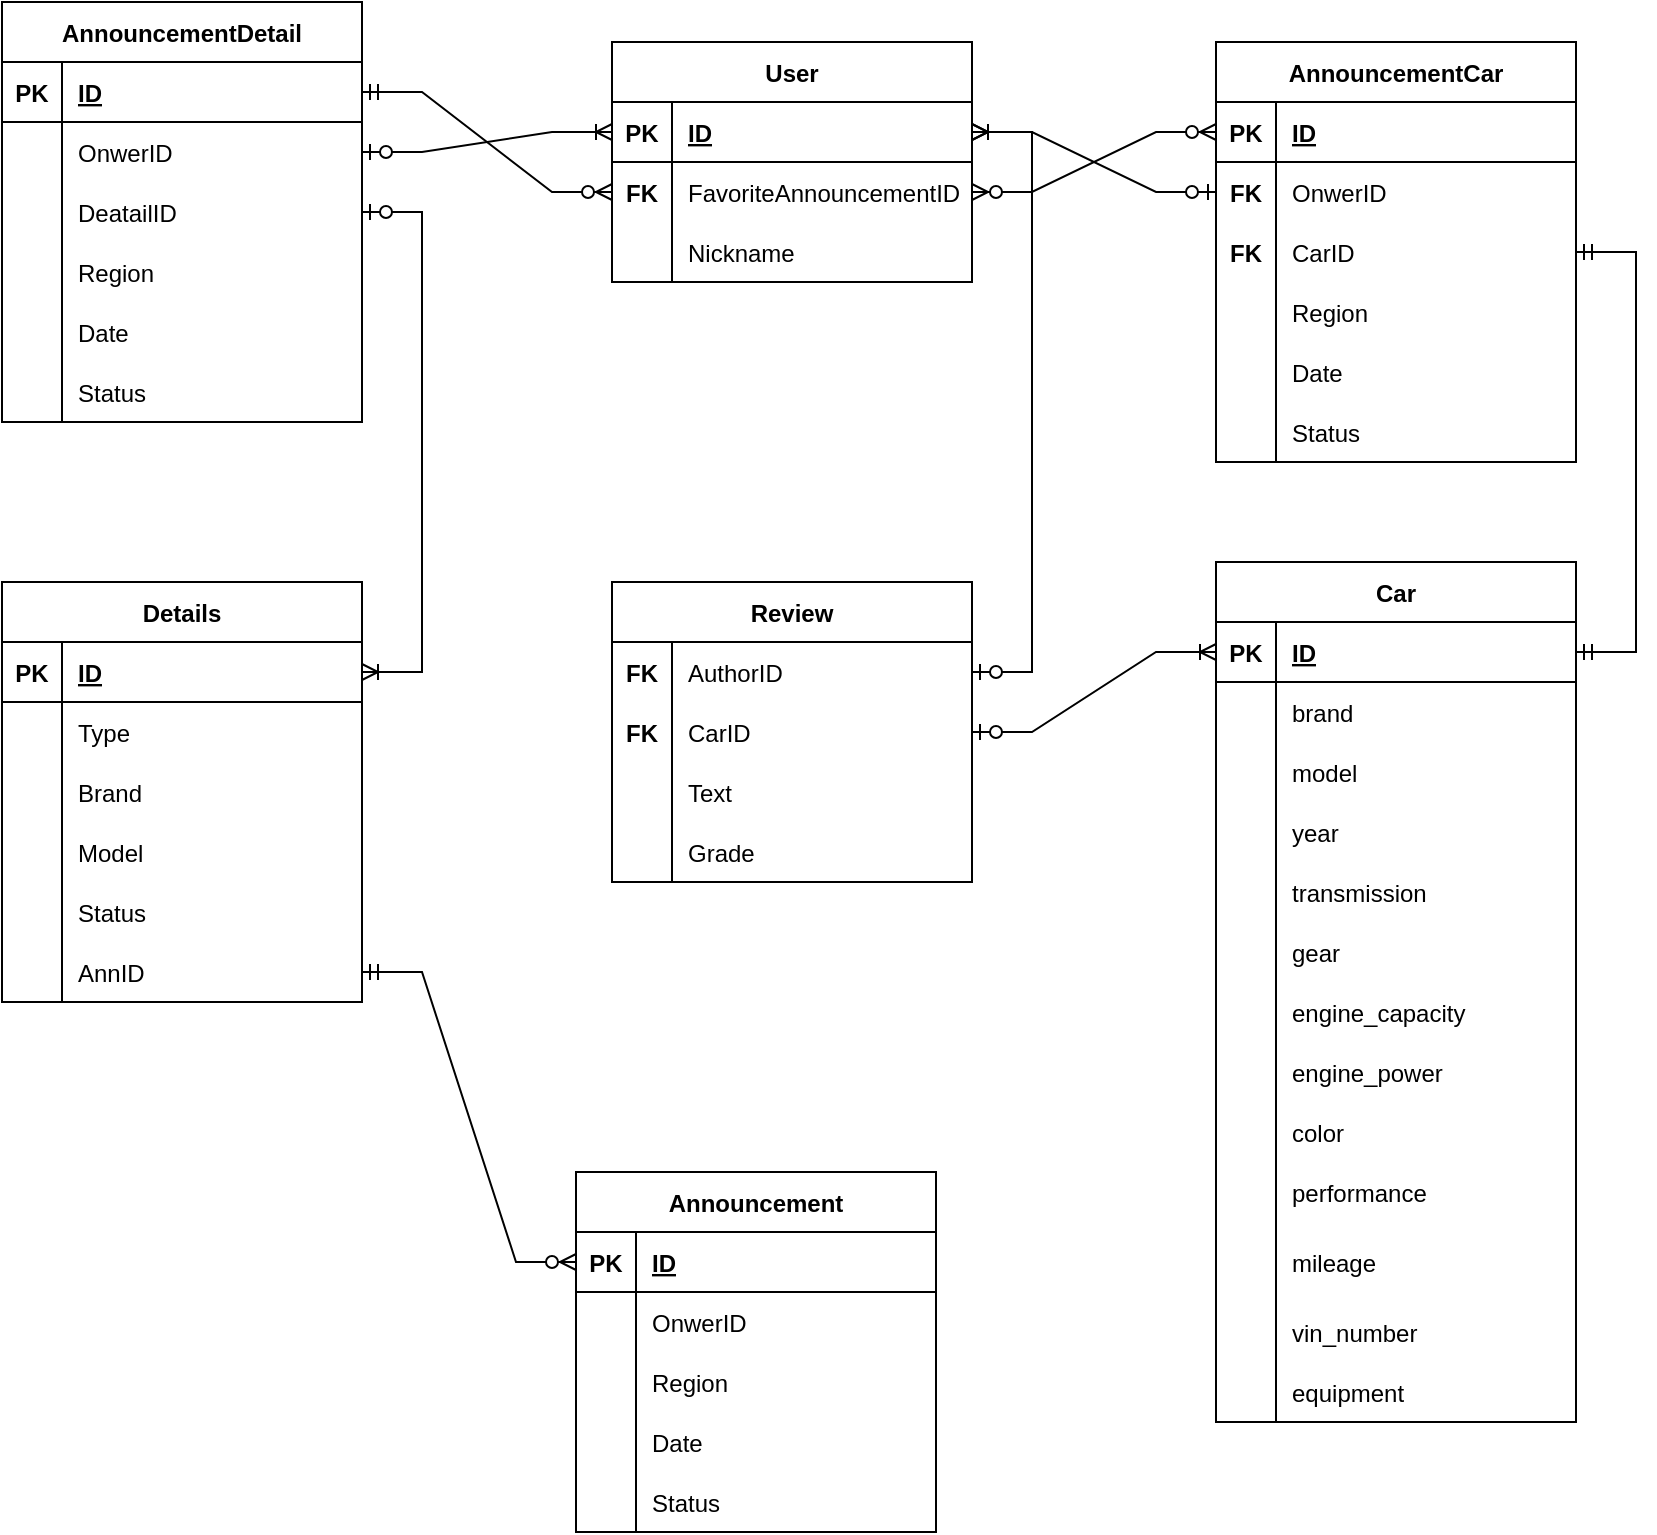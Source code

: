 <mxfile version="16.5.6" type="google"><diagram id="rW8OtsRRnIkYGr0_6KCj" name="Page-1"><mxGraphModel dx="2489" dy="802" grid="1" gridSize="10" guides="1" tooltips="1" connect="1" arrows="1" fold="1" page="1" pageScale="1" pageWidth="827" pageHeight="1169" math="0" shadow="0"><root><mxCell id="0"/><mxCell id="1" parent="0"/><mxCell id="2dMQiAIDQR5k8tGuNrAE-1" value="User" style="shape=table;startSize=30;container=1;collapsible=1;childLayout=tableLayout;fixedRows=1;rowLines=0;fontStyle=1;align=center;resizeLast=1;" parent="1" vertex="1"><mxGeometry x="-522" y="20" width="180" height="120" as="geometry"/></mxCell><mxCell id="2dMQiAIDQR5k8tGuNrAE-2" value="" style="shape=partialRectangle;collapsible=0;dropTarget=0;pointerEvents=0;fillColor=none;top=0;left=0;bottom=1;right=0;points=[[0,0.5],[1,0.5]];portConstraint=eastwest;" parent="2dMQiAIDQR5k8tGuNrAE-1" vertex="1"><mxGeometry y="30" width="180" height="30" as="geometry"/></mxCell><mxCell id="2dMQiAIDQR5k8tGuNrAE-3" value="PK" style="shape=partialRectangle;connectable=0;fillColor=none;top=0;left=0;bottom=0;right=0;fontStyle=1;overflow=hidden;" parent="2dMQiAIDQR5k8tGuNrAE-2" vertex="1"><mxGeometry width="30" height="30" as="geometry"><mxRectangle width="30" height="30" as="alternateBounds"/></mxGeometry></mxCell><mxCell id="2dMQiAIDQR5k8tGuNrAE-4" value="ID" style="shape=partialRectangle;connectable=0;fillColor=none;top=0;left=0;bottom=0;right=0;align=left;spacingLeft=6;fontStyle=5;overflow=hidden;" parent="2dMQiAIDQR5k8tGuNrAE-2" vertex="1"><mxGeometry x="30" width="150" height="30" as="geometry"><mxRectangle width="150" height="30" as="alternateBounds"/></mxGeometry></mxCell><mxCell id="2dMQiAIDQR5k8tGuNrAE-5" value="" style="shape=partialRectangle;collapsible=0;dropTarget=0;pointerEvents=0;fillColor=none;top=0;left=0;bottom=0;right=0;points=[[0,0.5],[1,0.5]];portConstraint=eastwest;" parent="2dMQiAIDQR5k8tGuNrAE-1" vertex="1"><mxGeometry y="60" width="180" height="30" as="geometry"/></mxCell><mxCell id="2dMQiAIDQR5k8tGuNrAE-6" value="" style="shape=partialRectangle;connectable=0;fillColor=none;top=0;left=0;bottom=0;right=0;editable=1;overflow=hidden;" parent="2dMQiAIDQR5k8tGuNrAE-5" vertex="1"><mxGeometry width="30" height="30" as="geometry"><mxRectangle width="30" height="30" as="alternateBounds"/></mxGeometry></mxCell><mxCell id="2dMQiAIDQR5k8tGuNrAE-7" value="FavoriteAnnouncementID" style="shape=partialRectangle;connectable=0;fillColor=none;top=0;left=0;bottom=0;right=0;align=left;spacingLeft=6;overflow=hidden;" parent="2dMQiAIDQR5k8tGuNrAE-5" vertex="1"><mxGeometry x="30" width="150" height="30" as="geometry"><mxRectangle width="150" height="30" as="alternateBounds"/></mxGeometry></mxCell><mxCell id="2dMQiAIDQR5k8tGuNrAE-8" value="" style="shape=partialRectangle;collapsible=0;dropTarget=0;pointerEvents=0;fillColor=none;top=0;left=0;bottom=0;right=0;points=[[0,0.5],[1,0.5]];portConstraint=eastwest;" parent="2dMQiAIDQR5k8tGuNrAE-1" vertex="1"><mxGeometry y="90" width="180" height="30" as="geometry"/></mxCell><mxCell id="2dMQiAIDQR5k8tGuNrAE-9" value="" style="shape=partialRectangle;connectable=0;fillColor=none;top=0;left=0;bottom=0;right=0;editable=1;overflow=hidden;" parent="2dMQiAIDQR5k8tGuNrAE-8" vertex="1"><mxGeometry width="30" height="30" as="geometry"><mxRectangle width="30" height="30" as="alternateBounds"/></mxGeometry></mxCell><mxCell id="2dMQiAIDQR5k8tGuNrAE-10" value="Nickname" style="shape=partialRectangle;connectable=0;fillColor=none;top=0;left=0;bottom=0;right=0;align=left;spacingLeft=6;overflow=hidden;" parent="2dMQiAIDQR5k8tGuNrAE-8" vertex="1"><mxGeometry x="30" width="150" height="30" as="geometry"><mxRectangle width="150" height="30" as="alternateBounds"/></mxGeometry></mxCell><mxCell id="2dMQiAIDQR5k8tGuNrAE-14" value="AnnouncementCar" style="shape=table;startSize=30;container=1;collapsible=1;childLayout=tableLayout;fixedRows=1;rowLines=0;fontStyle=1;align=center;resizeLast=1;" parent="1" vertex="1"><mxGeometry x="-220" y="20" width="180" height="210" as="geometry"/></mxCell><mxCell id="2dMQiAIDQR5k8tGuNrAE-15" value="" style="shape=partialRectangle;collapsible=0;dropTarget=0;pointerEvents=0;fillColor=none;top=0;left=0;bottom=1;right=0;points=[[0,0.5],[1,0.5]];portConstraint=eastwest;" parent="2dMQiAIDQR5k8tGuNrAE-14" vertex="1"><mxGeometry y="30" width="180" height="30" as="geometry"/></mxCell><mxCell id="2dMQiAIDQR5k8tGuNrAE-16" value="PK" style="shape=partialRectangle;connectable=0;fillColor=none;top=0;left=0;bottom=0;right=0;fontStyle=1;overflow=hidden;" parent="2dMQiAIDQR5k8tGuNrAE-15" vertex="1"><mxGeometry width="30" height="30" as="geometry"><mxRectangle width="30" height="30" as="alternateBounds"/></mxGeometry></mxCell><mxCell id="2dMQiAIDQR5k8tGuNrAE-17" value="ID" style="shape=partialRectangle;connectable=0;fillColor=none;top=0;left=0;bottom=0;right=0;align=left;spacingLeft=6;fontStyle=5;overflow=hidden;" parent="2dMQiAIDQR5k8tGuNrAE-15" vertex="1"><mxGeometry x="30" width="150" height="30" as="geometry"><mxRectangle width="150" height="30" as="alternateBounds"/></mxGeometry></mxCell><mxCell id="2dMQiAIDQR5k8tGuNrAE-18" value="" style="shape=partialRectangle;collapsible=0;dropTarget=0;pointerEvents=0;fillColor=none;top=0;left=0;bottom=0;right=0;points=[[0,0.5],[1,0.5]];portConstraint=eastwest;" parent="2dMQiAIDQR5k8tGuNrAE-14" vertex="1"><mxGeometry y="60" width="180" height="30" as="geometry"/></mxCell><mxCell id="2dMQiAIDQR5k8tGuNrAE-19" value="" style="shape=partialRectangle;connectable=0;fillColor=none;top=0;left=0;bottom=0;right=0;editable=1;overflow=hidden;" parent="2dMQiAIDQR5k8tGuNrAE-18" vertex="1"><mxGeometry width="30" height="30" as="geometry"><mxRectangle width="30" height="30" as="alternateBounds"/></mxGeometry></mxCell><mxCell id="2dMQiAIDQR5k8tGuNrAE-20" value="OnwerID" style="shape=partialRectangle;connectable=0;fillColor=none;top=0;left=0;bottom=0;right=0;align=left;spacingLeft=6;overflow=hidden;" parent="2dMQiAIDQR5k8tGuNrAE-18" vertex="1"><mxGeometry x="30" width="150" height="30" as="geometry"><mxRectangle width="150" height="30" as="alternateBounds"/></mxGeometry></mxCell><mxCell id="2dMQiAIDQR5k8tGuNrAE-21" value="" style="shape=partialRectangle;collapsible=0;dropTarget=0;pointerEvents=0;fillColor=none;top=0;left=0;bottom=0;right=0;points=[[0,0.5],[1,0.5]];portConstraint=eastwest;" parent="2dMQiAIDQR5k8tGuNrAE-14" vertex="1"><mxGeometry y="90" width="180" height="30" as="geometry"/></mxCell><mxCell id="2dMQiAIDQR5k8tGuNrAE-22" value="" style="shape=partialRectangle;connectable=0;fillColor=none;top=0;left=0;bottom=0;right=0;editable=1;overflow=hidden;" parent="2dMQiAIDQR5k8tGuNrAE-21" vertex="1"><mxGeometry width="30" height="30" as="geometry"><mxRectangle width="30" height="30" as="alternateBounds"/></mxGeometry></mxCell><mxCell id="2dMQiAIDQR5k8tGuNrAE-23" value="CarID" style="shape=partialRectangle;connectable=0;fillColor=none;top=0;left=0;bottom=0;right=0;align=left;spacingLeft=6;overflow=hidden;" parent="2dMQiAIDQR5k8tGuNrAE-21" vertex="1"><mxGeometry x="30" width="150" height="30" as="geometry"><mxRectangle width="150" height="30" as="alternateBounds"/></mxGeometry></mxCell><mxCell id="2dMQiAIDQR5k8tGuNrAE-24" value="" style="shape=partialRectangle;collapsible=0;dropTarget=0;pointerEvents=0;fillColor=none;top=0;left=0;bottom=0;right=0;points=[[0,0.5],[1,0.5]];portConstraint=eastwest;" parent="2dMQiAIDQR5k8tGuNrAE-14" vertex="1"><mxGeometry y="120" width="180" height="30" as="geometry"/></mxCell><mxCell id="2dMQiAIDQR5k8tGuNrAE-25" value="" style="shape=partialRectangle;connectable=0;fillColor=none;top=0;left=0;bottom=0;right=0;editable=1;overflow=hidden;" parent="2dMQiAIDQR5k8tGuNrAE-24" vertex="1"><mxGeometry width="30" height="30" as="geometry"><mxRectangle width="30" height="30" as="alternateBounds"/></mxGeometry></mxCell><mxCell id="2dMQiAIDQR5k8tGuNrAE-26" value="Region" style="shape=partialRectangle;connectable=0;fillColor=none;top=0;left=0;bottom=0;right=0;align=left;spacingLeft=6;overflow=hidden;" parent="2dMQiAIDQR5k8tGuNrAE-24" vertex="1"><mxGeometry x="30" width="150" height="30" as="geometry"><mxRectangle width="150" height="30" as="alternateBounds"/></mxGeometry></mxCell><mxCell id="2dMQiAIDQR5k8tGuNrAE-172" value="" style="shape=partialRectangle;collapsible=0;dropTarget=0;pointerEvents=0;fillColor=none;top=0;left=0;bottom=0;right=0;points=[[0,0.5],[1,0.5]];portConstraint=eastwest;" parent="2dMQiAIDQR5k8tGuNrAE-14" vertex="1"><mxGeometry y="150" width="180" height="30" as="geometry"/></mxCell><mxCell id="2dMQiAIDQR5k8tGuNrAE-173" value="" style="shape=partialRectangle;connectable=0;fillColor=none;top=0;left=0;bottom=0;right=0;editable=1;overflow=hidden;" parent="2dMQiAIDQR5k8tGuNrAE-172" vertex="1"><mxGeometry width="30" height="30" as="geometry"><mxRectangle width="30" height="30" as="alternateBounds"/></mxGeometry></mxCell><mxCell id="2dMQiAIDQR5k8tGuNrAE-174" value="Date" style="shape=partialRectangle;connectable=0;fillColor=none;top=0;left=0;bottom=0;right=0;align=left;spacingLeft=6;overflow=hidden;" parent="2dMQiAIDQR5k8tGuNrAE-172" vertex="1"><mxGeometry x="30" width="150" height="30" as="geometry"><mxRectangle width="150" height="30" as="alternateBounds"/></mxGeometry></mxCell><mxCell id="2dMQiAIDQR5k8tGuNrAE-175" value="" style="shape=partialRectangle;collapsible=0;dropTarget=0;pointerEvents=0;fillColor=none;top=0;left=0;bottom=0;right=0;points=[[0,0.5],[1,0.5]];portConstraint=eastwest;" parent="2dMQiAIDQR5k8tGuNrAE-14" vertex="1"><mxGeometry y="180" width="180" height="30" as="geometry"/></mxCell><mxCell id="2dMQiAIDQR5k8tGuNrAE-176" value="" style="shape=partialRectangle;connectable=0;fillColor=none;top=0;left=0;bottom=0;right=0;editable=1;overflow=hidden;" parent="2dMQiAIDQR5k8tGuNrAE-175" vertex="1"><mxGeometry width="30" height="30" as="geometry"><mxRectangle width="30" height="30" as="alternateBounds"/></mxGeometry></mxCell><mxCell id="2dMQiAIDQR5k8tGuNrAE-177" value="Status" style="shape=partialRectangle;connectable=0;fillColor=none;top=0;left=0;bottom=0;right=0;align=left;spacingLeft=6;overflow=hidden;" parent="2dMQiAIDQR5k8tGuNrAE-175" vertex="1"><mxGeometry x="30" width="150" height="30" as="geometry"><mxRectangle width="150" height="30" as="alternateBounds"/></mxGeometry></mxCell><mxCell id="2dMQiAIDQR5k8tGuNrAE-27" value="Car" style="shape=table;startSize=30;container=1;collapsible=1;childLayout=tableLayout;fixedRows=1;rowLines=0;fontStyle=1;align=center;resizeLast=1;" parent="1" vertex="1"><mxGeometry x="-220" y="280" width="180" height="430" as="geometry"/></mxCell><mxCell id="2dMQiAIDQR5k8tGuNrAE-28" value="" style="shape=partialRectangle;collapsible=0;dropTarget=0;pointerEvents=0;fillColor=none;top=0;left=0;bottom=1;right=0;points=[[0,0.5],[1,0.5]];portConstraint=eastwest;" parent="2dMQiAIDQR5k8tGuNrAE-27" vertex="1"><mxGeometry y="30" width="180" height="30" as="geometry"/></mxCell><mxCell id="2dMQiAIDQR5k8tGuNrAE-29" value="PK" style="shape=partialRectangle;connectable=0;fillColor=none;top=0;left=0;bottom=0;right=0;fontStyle=1;overflow=hidden;" parent="2dMQiAIDQR5k8tGuNrAE-28" vertex="1"><mxGeometry width="30" height="30" as="geometry"><mxRectangle width="30" height="30" as="alternateBounds"/></mxGeometry></mxCell><mxCell id="2dMQiAIDQR5k8tGuNrAE-30" value="ID" style="shape=partialRectangle;connectable=0;fillColor=none;top=0;left=0;bottom=0;right=0;align=left;spacingLeft=6;fontStyle=5;overflow=hidden;" parent="2dMQiAIDQR5k8tGuNrAE-28" vertex="1"><mxGeometry x="30" width="150" height="30" as="geometry"><mxRectangle width="150" height="30" as="alternateBounds"/></mxGeometry></mxCell><mxCell id="2dMQiAIDQR5k8tGuNrAE-31" value="" style="shape=partialRectangle;collapsible=0;dropTarget=0;pointerEvents=0;fillColor=none;top=0;left=0;bottom=0;right=0;points=[[0,0.5],[1,0.5]];portConstraint=eastwest;" parent="2dMQiAIDQR5k8tGuNrAE-27" vertex="1"><mxGeometry y="60" width="180" height="30" as="geometry"/></mxCell><mxCell id="2dMQiAIDQR5k8tGuNrAE-32" value="" style="shape=partialRectangle;connectable=0;fillColor=none;top=0;left=0;bottom=0;right=0;editable=1;overflow=hidden;" parent="2dMQiAIDQR5k8tGuNrAE-31" vertex="1"><mxGeometry width="30" height="30" as="geometry"><mxRectangle width="30" height="30" as="alternateBounds"/></mxGeometry></mxCell><mxCell id="2dMQiAIDQR5k8tGuNrAE-33" value="brand" style="shape=partialRectangle;connectable=0;fillColor=none;top=0;left=0;bottom=0;right=0;align=left;spacingLeft=6;overflow=hidden;" parent="2dMQiAIDQR5k8tGuNrAE-31" vertex="1"><mxGeometry x="30" width="150" height="30" as="geometry"><mxRectangle width="150" height="30" as="alternateBounds"/></mxGeometry></mxCell><mxCell id="2dMQiAIDQR5k8tGuNrAE-34" value="" style="shape=partialRectangle;collapsible=0;dropTarget=0;pointerEvents=0;fillColor=none;top=0;left=0;bottom=0;right=0;points=[[0,0.5],[1,0.5]];portConstraint=eastwest;" parent="2dMQiAIDQR5k8tGuNrAE-27" vertex="1"><mxGeometry y="90" width="180" height="30" as="geometry"/></mxCell><mxCell id="2dMQiAIDQR5k8tGuNrAE-35" value="" style="shape=partialRectangle;connectable=0;fillColor=none;top=0;left=0;bottom=0;right=0;editable=1;overflow=hidden;" parent="2dMQiAIDQR5k8tGuNrAE-34" vertex="1"><mxGeometry width="30" height="30" as="geometry"><mxRectangle width="30" height="30" as="alternateBounds"/></mxGeometry></mxCell><mxCell id="2dMQiAIDQR5k8tGuNrAE-36" value="model" style="shape=partialRectangle;connectable=0;fillColor=none;top=0;left=0;bottom=0;right=0;align=left;spacingLeft=6;overflow=hidden;" parent="2dMQiAIDQR5k8tGuNrAE-34" vertex="1"><mxGeometry x="30" width="150" height="30" as="geometry"><mxRectangle width="150" height="30" as="alternateBounds"/></mxGeometry></mxCell><mxCell id="2dMQiAIDQR5k8tGuNrAE-37" value="" style="shape=partialRectangle;collapsible=0;dropTarget=0;pointerEvents=0;fillColor=none;top=0;left=0;bottom=0;right=0;points=[[0,0.5],[1,0.5]];portConstraint=eastwest;" parent="2dMQiAIDQR5k8tGuNrAE-27" vertex="1"><mxGeometry y="120" width="180" height="30" as="geometry"/></mxCell><mxCell id="2dMQiAIDQR5k8tGuNrAE-38" value="" style="shape=partialRectangle;connectable=0;fillColor=none;top=0;left=0;bottom=0;right=0;editable=1;overflow=hidden;" parent="2dMQiAIDQR5k8tGuNrAE-37" vertex="1"><mxGeometry width="30" height="30" as="geometry"><mxRectangle width="30" height="30" as="alternateBounds"/></mxGeometry></mxCell><mxCell id="2dMQiAIDQR5k8tGuNrAE-39" value="year" style="shape=partialRectangle;connectable=0;fillColor=none;top=0;left=0;bottom=0;right=0;align=left;spacingLeft=6;overflow=hidden;" parent="2dMQiAIDQR5k8tGuNrAE-37" vertex="1"><mxGeometry x="30" width="150" height="30" as="geometry"><mxRectangle width="150" height="30" as="alternateBounds"/></mxGeometry></mxCell><mxCell id="2dMQiAIDQR5k8tGuNrAE-130" value="" style="shape=partialRectangle;collapsible=0;dropTarget=0;pointerEvents=0;fillColor=none;top=0;left=0;bottom=0;right=0;points=[[0,0.5],[1,0.5]];portConstraint=eastwest;" parent="2dMQiAIDQR5k8tGuNrAE-27" vertex="1"><mxGeometry y="150" width="180" height="30" as="geometry"/></mxCell><mxCell id="2dMQiAIDQR5k8tGuNrAE-131" value="" style="shape=partialRectangle;connectable=0;fillColor=none;top=0;left=0;bottom=0;right=0;editable=1;overflow=hidden;" parent="2dMQiAIDQR5k8tGuNrAE-130" vertex="1"><mxGeometry width="30" height="30" as="geometry"><mxRectangle width="30" height="30" as="alternateBounds"/></mxGeometry></mxCell><mxCell id="2dMQiAIDQR5k8tGuNrAE-132" value="transmission" style="shape=partialRectangle;connectable=0;fillColor=none;top=0;left=0;bottom=0;right=0;align=left;spacingLeft=6;overflow=hidden;" parent="2dMQiAIDQR5k8tGuNrAE-130" vertex="1"><mxGeometry x="30" width="150" height="30" as="geometry"><mxRectangle width="150" height="30" as="alternateBounds"/></mxGeometry></mxCell><mxCell id="2dMQiAIDQR5k8tGuNrAE-133" value="" style="shape=partialRectangle;collapsible=0;dropTarget=0;pointerEvents=0;fillColor=none;top=0;left=0;bottom=0;right=0;points=[[0,0.5],[1,0.5]];portConstraint=eastwest;" parent="2dMQiAIDQR5k8tGuNrAE-27" vertex="1"><mxGeometry y="180" width="180" height="30" as="geometry"/></mxCell><mxCell id="2dMQiAIDQR5k8tGuNrAE-134" value="" style="shape=partialRectangle;connectable=0;fillColor=none;top=0;left=0;bottom=0;right=0;editable=1;overflow=hidden;" parent="2dMQiAIDQR5k8tGuNrAE-133" vertex="1"><mxGeometry width="30" height="30" as="geometry"><mxRectangle width="30" height="30" as="alternateBounds"/></mxGeometry></mxCell><mxCell id="2dMQiAIDQR5k8tGuNrAE-135" value="gear" style="shape=partialRectangle;connectable=0;fillColor=none;top=0;left=0;bottom=0;right=0;align=left;spacingLeft=6;overflow=hidden;" parent="2dMQiAIDQR5k8tGuNrAE-133" vertex="1"><mxGeometry x="30" width="150" height="30" as="geometry"><mxRectangle width="150" height="30" as="alternateBounds"/></mxGeometry></mxCell><mxCell id="2dMQiAIDQR5k8tGuNrAE-136" value="" style="shape=partialRectangle;collapsible=0;dropTarget=0;pointerEvents=0;fillColor=none;top=0;left=0;bottom=0;right=0;points=[[0,0.5],[1,0.5]];portConstraint=eastwest;" parent="2dMQiAIDQR5k8tGuNrAE-27" vertex="1"><mxGeometry y="210" width="180" height="30" as="geometry"/></mxCell><mxCell id="2dMQiAIDQR5k8tGuNrAE-137" value="" style="shape=partialRectangle;connectable=0;fillColor=none;top=0;left=0;bottom=0;right=0;editable=1;overflow=hidden;" parent="2dMQiAIDQR5k8tGuNrAE-136" vertex="1"><mxGeometry width="30" height="30" as="geometry"><mxRectangle width="30" height="30" as="alternateBounds"/></mxGeometry></mxCell><mxCell id="2dMQiAIDQR5k8tGuNrAE-138" value="engine_capacity" style="shape=partialRectangle;connectable=0;fillColor=none;top=0;left=0;bottom=0;right=0;align=left;spacingLeft=6;overflow=hidden;" parent="2dMQiAIDQR5k8tGuNrAE-136" vertex="1"><mxGeometry x="30" width="150" height="30" as="geometry"><mxRectangle width="150" height="30" as="alternateBounds"/></mxGeometry></mxCell><mxCell id="2dMQiAIDQR5k8tGuNrAE-139" value="" style="shape=partialRectangle;collapsible=0;dropTarget=0;pointerEvents=0;fillColor=none;top=0;left=0;bottom=0;right=0;points=[[0,0.5],[1,0.5]];portConstraint=eastwest;" parent="2dMQiAIDQR5k8tGuNrAE-27" vertex="1"><mxGeometry y="240" width="180" height="30" as="geometry"/></mxCell><mxCell id="2dMQiAIDQR5k8tGuNrAE-140" value="" style="shape=partialRectangle;connectable=0;fillColor=none;top=0;left=0;bottom=0;right=0;editable=1;overflow=hidden;" parent="2dMQiAIDQR5k8tGuNrAE-139" vertex="1"><mxGeometry width="30" height="30" as="geometry"><mxRectangle width="30" height="30" as="alternateBounds"/></mxGeometry></mxCell><mxCell id="2dMQiAIDQR5k8tGuNrAE-141" value="engine_power" style="shape=partialRectangle;connectable=0;fillColor=none;top=0;left=0;bottom=0;right=0;align=left;spacingLeft=6;overflow=hidden;" parent="2dMQiAIDQR5k8tGuNrAE-139" vertex="1"><mxGeometry x="30" width="150" height="30" as="geometry"><mxRectangle width="150" height="30" as="alternateBounds"/></mxGeometry></mxCell><mxCell id="2dMQiAIDQR5k8tGuNrAE-148" value="" style="shape=partialRectangle;collapsible=0;dropTarget=0;pointerEvents=0;fillColor=none;top=0;left=0;bottom=0;right=0;points=[[0,0.5],[1,0.5]];portConstraint=eastwest;" parent="2dMQiAIDQR5k8tGuNrAE-27" vertex="1"><mxGeometry y="270" width="180" height="30" as="geometry"/></mxCell><mxCell id="2dMQiAIDQR5k8tGuNrAE-149" value="" style="shape=partialRectangle;connectable=0;fillColor=none;top=0;left=0;bottom=0;right=0;editable=1;overflow=hidden;" parent="2dMQiAIDQR5k8tGuNrAE-148" vertex="1"><mxGeometry width="30" height="30" as="geometry"><mxRectangle width="30" height="30" as="alternateBounds"/></mxGeometry></mxCell><mxCell id="2dMQiAIDQR5k8tGuNrAE-150" value="color" style="shape=partialRectangle;connectable=0;fillColor=none;top=0;left=0;bottom=0;right=0;align=left;spacingLeft=6;overflow=hidden;" parent="2dMQiAIDQR5k8tGuNrAE-148" vertex="1"><mxGeometry x="30" width="150" height="30" as="geometry"><mxRectangle width="150" height="30" as="alternateBounds"/></mxGeometry></mxCell><mxCell id="2dMQiAIDQR5k8tGuNrAE-151" value="" style="shape=partialRectangle;collapsible=0;dropTarget=0;pointerEvents=0;fillColor=none;top=0;left=0;bottom=0;right=0;points=[[0,0.5],[1,0.5]];portConstraint=eastwest;" parent="2dMQiAIDQR5k8tGuNrAE-27" vertex="1"><mxGeometry y="300" width="180" height="30" as="geometry"/></mxCell><mxCell id="2dMQiAIDQR5k8tGuNrAE-152" value="" style="shape=partialRectangle;connectable=0;fillColor=none;top=0;left=0;bottom=0;right=0;editable=1;overflow=hidden;" parent="2dMQiAIDQR5k8tGuNrAE-151" vertex="1"><mxGeometry width="30" height="30" as="geometry"><mxRectangle width="30" height="30" as="alternateBounds"/></mxGeometry></mxCell><mxCell id="2dMQiAIDQR5k8tGuNrAE-153" value="performance" style="shape=partialRectangle;connectable=0;fillColor=none;top=0;left=0;bottom=0;right=0;align=left;spacingLeft=6;overflow=hidden;" parent="2dMQiAIDQR5k8tGuNrAE-151" vertex="1"><mxGeometry x="30" width="150" height="30" as="geometry"><mxRectangle width="150" height="30" as="alternateBounds"/></mxGeometry></mxCell><mxCell id="2dMQiAIDQR5k8tGuNrAE-154" value="" style="shape=partialRectangle;collapsible=0;dropTarget=0;pointerEvents=0;fillColor=none;top=0;left=0;bottom=0;right=0;points=[[0,0.5],[1,0.5]];portConstraint=eastwest;" parent="2dMQiAIDQR5k8tGuNrAE-27" vertex="1"><mxGeometry y="330" width="180" height="40" as="geometry"/></mxCell><mxCell id="2dMQiAIDQR5k8tGuNrAE-155" value="" style="shape=partialRectangle;connectable=0;fillColor=none;top=0;left=0;bottom=0;right=0;editable=1;overflow=hidden;" parent="2dMQiAIDQR5k8tGuNrAE-154" vertex="1"><mxGeometry width="30" height="40" as="geometry"><mxRectangle width="30" height="40" as="alternateBounds"/></mxGeometry></mxCell><mxCell id="2dMQiAIDQR5k8tGuNrAE-156" value="mileage" style="shape=partialRectangle;connectable=0;fillColor=none;top=0;left=0;bottom=0;right=0;align=left;spacingLeft=6;overflow=hidden;" parent="2dMQiAIDQR5k8tGuNrAE-154" vertex="1"><mxGeometry x="30" width="150" height="40" as="geometry"><mxRectangle width="150" height="40" as="alternateBounds"/></mxGeometry></mxCell><mxCell id="2dMQiAIDQR5k8tGuNrAE-157" value="" style="shape=partialRectangle;collapsible=0;dropTarget=0;pointerEvents=0;fillColor=none;top=0;left=0;bottom=0;right=0;points=[[0,0.5],[1,0.5]];portConstraint=eastwest;" parent="2dMQiAIDQR5k8tGuNrAE-27" vertex="1"><mxGeometry y="370" width="180" height="30" as="geometry"/></mxCell><mxCell id="2dMQiAIDQR5k8tGuNrAE-158" value="" style="shape=partialRectangle;connectable=0;fillColor=none;top=0;left=0;bottom=0;right=0;editable=1;overflow=hidden;" parent="2dMQiAIDQR5k8tGuNrAE-157" vertex="1"><mxGeometry width="30" height="30" as="geometry"><mxRectangle width="30" height="30" as="alternateBounds"/></mxGeometry></mxCell><mxCell id="2dMQiAIDQR5k8tGuNrAE-159" value="vin_number" style="shape=partialRectangle;connectable=0;fillColor=none;top=0;left=0;bottom=0;right=0;align=left;spacingLeft=6;overflow=hidden;" parent="2dMQiAIDQR5k8tGuNrAE-157" vertex="1"><mxGeometry x="30" width="150" height="30" as="geometry"><mxRectangle width="150" height="30" as="alternateBounds"/></mxGeometry></mxCell><mxCell id="2dMQiAIDQR5k8tGuNrAE-160" value="" style="shape=partialRectangle;collapsible=0;dropTarget=0;pointerEvents=0;fillColor=none;top=0;left=0;bottom=0;right=0;points=[[0,0.5],[1,0.5]];portConstraint=eastwest;" parent="2dMQiAIDQR5k8tGuNrAE-27" vertex="1"><mxGeometry y="400" width="180" height="30" as="geometry"/></mxCell><mxCell id="2dMQiAIDQR5k8tGuNrAE-161" value="" style="shape=partialRectangle;connectable=0;fillColor=none;top=0;left=0;bottom=0;right=0;editable=1;overflow=hidden;" parent="2dMQiAIDQR5k8tGuNrAE-160" vertex="1"><mxGeometry width="30" height="30" as="geometry"><mxRectangle width="30" height="30" as="alternateBounds"/></mxGeometry></mxCell><mxCell id="2dMQiAIDQR5k8tGuNrAE-162" value="equipment" style="shape=partialRectangle;connectable=0;fillColor=none;top=0;left=0;bottom=0;right=0;align=left;spacingLeft=6;overflow=hidden;" parent="2dMQiAIDQR5k8tGuNrAE-160" vertex="1"><mxGeometry x="30" width="150" height="30" as="geometry"><mxRectangle width="150" height="30" as="alternateBounds"/></mxGeometry></mxCell><mxCell id="2dMQiAIDQR5k8tGuNrAE-40" value="Review" style="shape=table;startSize=30;container=1;collapsible=1;childLayout=tableLayout;fixedRows=1;rowLines=0;fontStyle=1;align=center;resizeLast=1;" parent="1" vertex="1"><mxGeometry x="-522" y="290" width="180" height="150" as="geometry"/></mxCell><mxCell id="2dMQiAIDQR5k8tGuNrAE-44" value="" style="shape=partialRectangle;collapsible=0;dropTarget=0;pointerEvents=0;fillColor=none;top=0;left=0;bottom=0;right=0;points=[[0,0.5],[1,0.5]];portConstraint=eastwest;" parent="2dMQiAIDQR5k8tGuNrAE-40" vertex="1"><mxGeometry y="30" width="180" height="30" as="geometry"/></mxCell><mxCell id="2dMQiAIDQR5k8tGuNrAE-45" value="" style="shape=partialRectangle;connectable=0;fillColor=none;top=0;left=0;bottom=0;right=0;editable=1;overflow=hidden;" parent="2dMQiAIDQR5k8tGuNrAE-44" vertex="1"><mxGeometry width="30" height="30" as="geometry"><mxRectangle width="30" height="30" as="alternateBounds"/></mxGeometry></mxCell><mxCell id="2dMQiAIDQR5k8tGuNrAE-46" value="AuthorID" style="shape=partialRectangle;connectable=0;fillColor=none;top=0;left=0;bottom=0;right=0;align=left;spacingLeft=6;overflow=hidden;" parent="2dMQiAIDQR5k8tGuNrAE-44" vertex="1"><mxGeometry x="30" width="150" height="30" as="geometry"><mxRectangle width="150" height="30" as="alternateBounds"/></mxGeometry></mxCell><mxCell id="2dMQiAIDQR5k8tGuNrAE-47" value="" style="shape=partialRectangle;collapsible=0;dropTarget=0;pointerEvents=0;fillColor=none;top=0;left=0;bottom=0;right=0;points=[[0,0.5],[1,0.5]];portConstraint=eastwest;" parent="2dMQiAIDQR5k8tGuNrAE-40" vertex="1"><mxGeometry y="60" width="180" height="30" as="geometry"/></mxCell><mxCell id="2dMQiAIDQR5k8tGuNrAE-48" value="" style="shape=partialRectangle;connectable=0;fillColor=none;top=0;left=0;bottom=0;right=0;editable=1;overflow=hidden;" parent="2dMQiAIDQR5k8tGuNrAE-47" vertex="1"><mxGeometry width="30" height="30" as="geometry"><mxRectangle width="30" height="30" as="alternateBounds"/></mxGeometry></mxCell><mxCell id="2dMQiAIDQR5k8tGuNrAE-49" value="CarID" style="shape=partialRectangle;connectable=0;fillColor=none;top=0;left=0;bottom=0;right=0;align=left;spacingLeft=6;overflow=hidden;" parent="2dMQiAIDQR5k8tGuNrAE-47" vertex="1"><mxGeometry x="30" width="150" height="30" as="geometry"><mxRectangle width="150" height="30" as="alternateBounds"/></mxGeometry></mxCell><mxCell id="2dMQiAIDQR5k8tGuNrAE-50" value="" style="shape=partialRectangle;collapsible=0;dropTarget=0;pointerEvents=0;fillColor=none;top=0;left=0;bottom=0;right=0;points=[[0,0.5],[1,0.5]];portConstraint=eastwest;" parent="2dMQiAIDQR5k8tGuNrAE-40" vertex="1"><mxGeometry y="90" width="180" height="30" as="geometry"/></mxCell><mxCell id="2dMQiAIDQR5k8tGuNrAE-51" value="" style="shape=partialRectangle;connectable=0;fillColor=none;top=0;left=0;bottom=0;right=0;editable=1;overflow=hidden;" parent="2dMQiAIDQR5k8tGuNrAE-50" vertex="1"><mxGeometry width="30" height="30" as="geometry"><mxRectangle width="30" height="30" as="alternateBounds"/></mxGeometry></mxCell><mxCell id="2dMQiAIDQR5k8tGuNrAE-52" value="Text" style="shape=partialRectangle;connectable=0;fillColor=none;top=0;left=0;bottom=0;right=0;align=left;spacingLeft=6;overflow=hidden;" parent="2dMQiAIDQR5k8tGuNrAE-50" vertex="1"><mxGeometry x="30" width="150" height="30" as="geometry"><mxRectangle width="150" height="30" as="alternateBounds"/></mxGeometry></mxCell><mxCell id="2dMQiAIDQR5k8tGuNrAE-163" value="" style="shape=partialRectangle;collapsible=0;dropTarget=0;pointerEvents=0;fillColor=none;top=0;left=0;bottom=0;right=0;points=[[0,0.5],[1,0.5]];portConstraint=eastwest;" parent="2dMQiAIDQR5k8tGuNrAE-40" vertex="1"><mxGeometry y="120" width="180" height="30" as="geometry"/></mxCell><mxCell id="2dMQiAIDQR5k8tGuNrAE-164" value="" style="shape=partialRectangle;connectable=0;fillColor=none;top=0;left=0;bottom=0;right=0;editable=1;overflow=hidden;" parent="2dMQiAIDQR5k8tGuNrAE-163" vertex="1"><mxGeometry width="30" height="30" as="geometry"><mxRectangle width="30" height="30" as="alternateBounds"/></mxGeometry></mxCell><mxCell id="2dMQiAIDQR5k8tGuNrAE-165" value="Grade" style="shape=partialRectangle;connectable=0;fillColor=none;top=0;left=0;bottom=0;right=0;align=left;spacingLeft=6;overflow=hidden;" parent="2dMQiAIDQR5k8tGuNrAE-163" vertex="1"><mxGeometry x="30" width="150" height="30" as="geometry"><mxRectangle width="150" height="30" as="alternateBounds"/></mxGeometry></mxCell><mxCell id="2dMQiAIDQR5k8tGuNrAE-178" value="FK" style="shape=partialRectangle;connectable=0;fillColor=none;top=0;left=0;bottom=0;right=0;fontStyle=1;overflow=hidden;" parent="1" vertex="1"><mxGeometry x="-220" y="110" width="30" height="30" as="geometry"><mxRectangle width="30" height="30" as="alternateBounds"/></mxGeometry></mxCell><mxCell id="2dMQiAIDQR5k8tGuNrAE-179" value="FK" style="shape=partialRectangle;connectable=0;fillColor=none;top=0;left=0;bottom=0;right=0;fontStyle=1;overflow=hidden;" parent="1" vertex="1"><mxGeometry x="-220" y="80" width="30" height="30" as="geometry"><mxRectangle width="30" height="30" as="alternateBounds"/></mxGeometry></mxCell><mxCell id="2dMQiAIDQR5k8tGuNrAE-180" value="FK" style="shape=partialRectangle;connectable=0;fillColor=none;top=0;left=0;bottom=0;right=0;fontStyle=1;overflow=hidden;" parent="1" vertex="1"><mxGeometry x="-522" y="350" width="30" height="30" as="geometry"><mxRectangle width="30" height="30" as="alternateBounds"/></mxGeometry></mxCell><mxCell id="2dMQiAIDQR5k8tGuNrAE-181" value="FK" style="shape=partialRectangle;connectable=0;fillColor=none;top=0;left=0;bottom=0;right=0;fontStyle=1;overflow=hidden;" parent="1" vertex="1"><mxGeometry x="-522" y="320" width="30" height="30" as="geometry"><mxRectangle width="30" height="30" as="alternateBounds"/></mxGeometry></mxCell><mxCell id="2dMQiAIDQR5k8tGuNrAE-182" value="FK" style="shape=partialRectangle;connectable=0;fillColor=none;top=0;left=0;bottom=0;right=0;fontStyle=1;overflow=hidden;" parent="1" vertex="1"><mxGeometry x="-522" y="80" width="30" height="30" as="geometry"><mxRectangle width="30" height="30" as="alternateBounds"/></mxGeometry></mxCell><mxCell id="2dMQiAIDQR5k8tGuNrAE-188" value="" style="edgeStyle=entityRelationEdgeStyle;fontSize=12;html=1;endArrow=ERoneToMany;startArrow=ERzeroToOne;rounded=0;entryX=1;entryY=0.5;entryDx=0;entryDy=0;" parent="1" source="2dMQiAIDQR5k8tGuNrAE-18" target="2dMQiAIDQR5k8tGuNrAE-2" edge="1"><mxGeometry width="100" height="100" relative="1" as="geometry"><mxPoint x="-237" y="120" as="sourcePoint"/><mxPoint x="-127" y="240" as="targetPoint"/></mxGeometry></mxCell><mxCell id="2dMQiAIDQR5k8tGuNrAE-189" value="" style="edgeStyle=entityRelationEdgeStyle;fontSize=12;html=1;endArrow=ERmandOne;startArrow=ERmandOne;rounded=0;" parent="1" source="2dMQiAIDQR5k8tGuNrAE-28" target="2dMQiAIDQR5k8tGuNrAE-21" edge="1"><mxGeometry width="100" height="100" relative="1" as="geometry"><mxPoint x="-337" y="280" as="sourcePoint"/><mxPoint x="-87" y="130" as="targetPoint"/></mxGeometry></mxCell><mxCell id="2dMQiAIDQR5k8tGuNrAE-191" value="" style="edgeStyle=entityRelationEdgeStyle;fontSize=12;html=1;endArrow=ERoneToMany;startArrow=ERzeroToOne;rounded=0;entryX=1;entryY=0.5;entryDx=0;entryDy=0;" parent="1" source="2dMQiAIDQR5k8tGuNrAE-44" target="2dMQiAIDQR5k8tGuNrAE-2" edge="1"><mxGeometry width="100" height="100" relative="1" as="geometry"><mxPoint x="-177" y="330" as="sourcePoint"/><mxPoint x="-277" y="40" as="targetPoint"/></mxGeometry></mxCell><mxCell id="2dMQiAIDQR5k8tGuNrAE-193" value="" style="edgeStyle=entityRelationEdgeStyle;fontSize=12;html=1;endArrow=ERoneToMany;startArrow=ERzeroToOne;rounded=0;" parent="1" source="2dMQiAIDQR5k8tGuNrAE-47" target="2dMQiAIDQR5k8tGuNrAE-28" edge="1"><mxGeometry width="100" height="100" relative="1" as="geometry"><mxPoint x="-57" y="125" as="sourcePoint"/><mxPoint x="-312" y="95" as="targetPoint"/></mxGeometry></mxCell><mxCell id="2dMQiAIDQR5k8tGuNrAE-194" value="AnnouncementDetail" style="shape=table;startSize=30;container=1;collapsible=1;childLayout=tableLayout;fixedRows=1;rowLines=0;fontStyle=1;align=center;resizeLast=1;" parent="1" vertex="1"><mxGeometry x="-827" width="180" height="210" as="geometry"/></mxCell><mxCell id="2dMQiAIDQR5k8tGuNrAE-195" value="" style="shape=partialRectangle;collapsible=0;dropTarget=0;pointerEvents=0;fillColor=none;top=0;left=0;bottom=1;right=0;points=[[0,0.5],[1,0.5]];portConstraint=eastwest;" parent="2dMQiAIDQR5k8tGuNrAE-194" vertex="1"><mxGeometry y="30" width="180" height="30" as="geometry"/></mxCell><mxCell id="2dMQiAIDQR5k8tGuNrAE-196" value="PK" style="shape=partialRectangle;connectable=0;fillColor=none;top=0;left=0;bottom=0;right=0;fontStyle=1;overflow=hidden;" parent="2dMQiAIDQR5k8tGuNrAE-195" vertex="1"><mxGeometry width="30" height="30" as="geometry"><mxRectangle width="30" height="30" as="alternateBounds"/></mxGeometry></mxCell><mxCell id="2dMQiAIDQR5k8tGuNrAE-197" value="ID" style="shape=partialRectangle;connectable=0;fillColor=none;top=0;left=0;bottom=0;right=0;align=left;spacingLeft=6;fontStyle=5;overflow=hidden;" parent="2dMQiAIDQR5k8tGuNrAE-195" vertex="1"><mxGeometry x="30" width="150" height="30" as="geometry"><mxRectangle width="150" height="30" as="alternateBounds"/></mxGeometry></mxCell><mxCell id="2dMQiAIDQR5k8tGuNrAE-198" value="" style="shape=partialRectangle;collapsible=0;dropTarget=0;pointerEvents=0;fillColor=none;top=0;left=0;bottom=0;right=0;points=[[0,0.5],[1,0.5]];portConstraint=eastwest;" parent="2dMQiAIDQR5k8tGuNrAE-194" vertex="1"><mxGeometry y="60" width="180" height="30" as="geometry"/></mxCell><mxCell id="2dMQiAIDQR5k8tGuNrAE-199" value="" style="shape=partialRectangle;connectable=0;fillColor=none;top=0;left=0;bottom=0;right=0;editable=1;overflow=hidden;" parent="2dMQiAIDQR5k8tGuNrAE-198" vertex="1"><mxGeometry width="30" height="30" as="geometry"><mxRectangle width="30" height="30" as="alternateBounds"/></mxGeometry></mxCell><mxCell id="2dMQiAIDQR5k8tGuNrAE-200" value="OnwerID" style="shape=partialRectangle;connectable=0;fillColor=none;top=0;left=0;bottom=0;right=0;align=left;spacingLeft=6;overflow=hidden;" parent="2dMQiAIDQR5k8tGuNrAE-198" vertex="1"><mxGeometry x="30" width="150" height="30" as="geometry"><mxRectangle width="150" height="30" as="alternateBounds"/></mxGeometry></mxCell><mxCell id="2dMQiAIDQR5k8tGuNrAE-201" value="" style="shape=partialRectangle;collapsible=0;dropTarget=0;pointerEvents=0;fillColor=none;top=0;left=0;bottom=0;right=0;points=[[0,0.5],[1,0.5]];portConstraint=eastwest;" parent="2dMQiAIDQR5k8tGuNrAE-194" vertex="1"><mxGeometry y="90" width="180" height="30" as="geometry"/></mxCell><mxCell id="2dMQiAIDQR5k8tGuNrAE-202" value="" style="shape=partialRectangle;connectable=0;fillColor=none;top=0;left=0;bottom=0;right=0;editable=1;overflow=hidden;" parent="2dMQiAIDQR5k8tGuNrAE-201" vertex="1"><mxGeometry width="30" height="30" as="geometry"><mxRectangle width="30" height="30" as="alternateBounds"/></mxGeometry></mxCell><mxCell id="2dMQiAIDQR5k8tGuNrAE-203" value="DeatailID" style="shape=partialRectangle;connectable=0;fillColor=none;top=0;left=0;bottom=0;right=0;align=left;spacingLeft=6;overflow=hidden;" parent="2dMQiAIDQR5k8tGuNrAE-201" vertex="1"><mxGeometry x="30" width="150" height="30" as="geometry"><mxRectangle width="150" height="30" as="alternateBounds"/></mxGeometry></mxCell><mxCell id="2dMQiAIDQR5k8tGuNrAE-204" value="" style="shape=partialRectangle;collapsible=0;dropTarget=0;pointerEvents=0;fillColor=none;top=0;left=0;bottom=0;right=0;points=[[0,0.5],[1,0.5]];portConstraint=eastwest;" parent="2dMQiAIDQR5k8tGuNrAE-194" vertex="1"><mxGeometry y="120" width="180" height="30" as="geometry"/></mxCell><mxCell id="2dMQiAIDQR5k8tGuNrAE-205" value="" style="shape=partialRectangle;connectable=0;fillColor=none;top=0;left=0;bottom=0;right=0;editable=1;overflow=hidden;" parent="2dMQiAIDQR5k8tGuNrAE-204" vertex="1"><mxGeometry width="30" height="30" as="geometry"><mxRectangle width="30" height="30" as="alternateBounds"/></mxGeometry></mxCell><mxCell id="2dMQiAIDQR5k8tGuNrAE-206" value="Region" style="shape=partialRectangle;connectable=0;fillColor=none;top=0;left=0;bottom=0;right=0;align=left;spacingLeft=6;overflow=hidden;" parent="2dMQiAIDQR5k8tGuNrAE-204" vertex="1"><mxGeometry x="30" width="150" height="30" as="geometry"><mxRectangle width="150" height="30" as="alternateBounds"/></mxGeometry></mxCell><mxCell id="2dMQiAIDQR5k8tGuNrAE-207" value="" style="shape=partialRectangle;collapsible=0;dropTarget=0;pointerEvents=0;fillColor=none;top=0;left=0;bottom=0;right=0;points=[[0,0.5],[1,0.5]];portConstraint=eastwest;" parent="2dMQiAIDQR5k8tGuNrAE-194" vertex="1"><mxGeometry y="150" width="180" height="30" as="geometry"/></mxCell><mxCell id="2dMQiAIDQR5k8tGuNrAE-208" value="" style="shape=partialRectangle;connectable=0;fillColor=none;top=0;left=0;bottom=0;right=0;editable=1;overflow=hidden;" parent="2dMQiAIDQR5k8tGuNrAE-207" vertex="1"><mxGeometry width="30" height="30" as="geometry"><mxRectangle width="30" height="30" as="alternateBounds"/></mxGeometry></mxCell><mxCell id="2dMQiAIDQR5k8tGuNrAE-209" value="Date" style="shape=partialRectangle;connectable=0;fillColor=none;top=0;left=0;bottom=0;right=0;align=left;spacingLeft=6;overflow=hidden;" parent="2dMQiAIDQR5k8tGuNrAE-207" vertex="1"><mxGeometry x="30" width="150" height="30" as="geometry"><mxRectangle width="150" height="30" as="alternateBounds"/></mxGeometry></mxCell><mxCell id="2dMQiAIDQR5k8tGuNrAE-210" value="" style="shape=partialRectangle;collapsible=0;dropTarget=0;pointerEvents=0;fillColor=none;top=0;left=0;bottom=0;right=0;points=[[0,0.5],[1,0.5]];portConstraint=eastwest;" parent="2dMQiAIDQR5k8tGuNrAE-194" vertex="1"><mxGeometry y="180" width="180" height="30" as="geometry"/></mxCell><mxCell id="2dMQiAIDQR5k8tGuNrAE-211" value="" style="shape=partialRectangle;connectable=0;fillColor=none;top=0;left=0;bottom=0;right=0;editable=1;overflow=hidden;" parent="2dMQiAIDQR5k8tGuNrAE-210" vertex="1"><mxGeometry width="30" height="30" as="geometry"><mxRectangle width="30" height="30" as="alternateBounds"/></mxGeometry></mxCell><mxCell id="2dMQiAIDQR5k8tGuNrAE-212" value="Status" style="shape=partialRectangle;connectable=0;fillColor=none;top=0;left=0;bottom=0;right=0;align=left;spacingLeft=6;overflow=hidden;" parent="2dMQiAIDQR5k8tGuNrAE-210" vertex="1"><mxGeometry x="30" width="150" height="30" as="geometry"><mxRectangle width="150" height="30" as="alternateBounds"/></mxGeometry></mxCell><mxCell id="2dMQiAIDQR5k8tGuNrAE-229" value="Details" style="shape=table;startSize=30;container=1;collapsible=1;childLayout=tableLayout;fixedRows=1;rowLines=0;fontStyle=1;align=center;resizeLast=1;" parent="1" vertex="1"><mxGeometry x="-827" y="290" width="180" height="210" as="geometry"/></mxCell><mxCell id="2dMQiAIDQR5k8tGuNrAE-230" value="" style="shape=partialRectangle;collapsible=0;dropTarget=0;pointerEvents=0;fillColor=none;top=0;left=0;bottom=1;right=0;points=[[0,0.5],[1,0.5]];portConstraint=eastwest;" parent="2dMQiAIDQR5k8tGuNrAE-229" vertex="1"><mxGeometry y="30" width="180" height="30" as="geometry"/></mxCell><mxCell id="2dMQiAIDQR5k8tGuNrAE-231" value="PK" style="shape=partialRectangle;connectable=0;fillColor=none;top=0;left=0;bottom=0;right=0;fontStyle=1;overflow=hidden;" parent="2dMQiAIDQR5k8tGuNrAE-230" vertex="1"><mxGeometry width="30" height="30" as="geometry"><mxRectangle width="30" height="30" as="alternateBounds"/></mxGeometry></mxCell><mxCell id="2dMQiAIDQR5k8tGuNrAE-232" value="ID" style="shape=partialRectangle;connectable=0;fillColor=none;top=0;left=0;bottom=0;right=0;align=left;spacingLeft=6;fontStyle=5;overflow=hidden;" parent="2dMQiAIDQR5k8tGuNrAE-230" vertex="1"><mxGeometry x="30" width="150" height="30" as="geometry"><mxRectangle width="150" height="30" as="alternateBounds"/></mxGeometry></mxCell><mxCell id="2dMQiAIDQR5k8tGuNrAE-233" value="" style="shape=partialRectangle;collapsible=0;dropTarget=0;pointerEvents=0;fillColor=none;top=0;left=0;bottom=0;right=0;points=[[0,0.5],[1,0.5]];portConstraint=eastwest;" parent="2dMQiAIDQR5k8tGuNrAE-229" vertex="1"><mxGeometry y="60" width="180" height="30" as="geometry"/></mxCell><mxCell id="2dMQiAIDQR5k8tGuNrAE-234" value="" style="shape=partialRectangle;connectable=0;fillColor=none;top=0;left=0;bottom=0;right=0;editable=1;overflow=hidden;" parent="2dMQiAIDQR5k8tGuNrAE-233" vertex="1"><mxGeometry width="30" height="30" as="geometry"><mxRectangle width="30" height="30" as="alternateBounds"/></mxGeometry></mxCell><mxCell id="2dMQiAIDQR5k8tGuNrAE-235" value="Type" style="shape=partialRectangle;connectable=0;fillColor=none;top=0;left=0;bottom=0;right=0;align=left;spacingLeft=6;overflow=hidden;" parent="2dMQiAIDQR5k8tGuNrAE-233" vertex="1"><mxGeometry x="30" width="150" height="30" as="geometry"><mxRectangle width="150" height="30" as="alternateBounds"/></mxGeometry></mxCell><mxCell id="2dMQiAIDQR5k8tGuNrAE-236" value="" style="shape=partialRectangle;collapsible=0;dropTarget=0;pointerEvents=0;fillColor=none;top=0;left=0;bottom=0;right=0;points=[[0,0.5],[1,0.5]];portConstraint=eastwest;" parent="2dMQiAIDQR5k8tGuNrAE-229" vertex="1"><mxGeometry y="90" width="180" height="30" as="geometry"/></mxCell><mxCell id="2dMQiAIDQR5k8tGuNrAE-237" value="" style="shape=partialRectangle;connectable=0;fillColor=none;top=0;left=0;bottom=0;right=0;editable=1;overflow=hidden;" parent="2dMQiAIDQR5k8tGuNrAE-236" vertex="1"><mxGeometry width="30" height="30" as="geometry"><mxRectangle width="30" height="30" as="alternateBounds"/></mxGeometry></mxCell><mxCell id="2dMQiAIDQR5k8tGuNrAE-238" value="Brand" style="shape=partialRectangle;connectable=0;fillColor=none;top=0;left=0;bottom=0;right=0;align=left;spacingLeft=6;overflow=hidden;" parent="2dMQiAIDQR5k8tGuNrAE-236" vertex="1"><mxGeometry x="30" width="150" height="30" as="geometry"><mxRectangle width="150" height="30" as="alternateBounds"/></mxGeometry></mxCell><mxCell id="2dMQiAIDQR5k8tGuNrAE-239" value="" style="shape=partialRectangle;collapsible=0;dropTarget=0;pointerEvents=0;fillColor=none;top=0;left=0;bottom=0;right=0;points=[[0,0.5],[1,0.5]];portConstraint=eastwest;" parent="2dMQiAIDQR5k8tGuNrAE-229" vertex="1"><mxGeometry y="120" width="180" height="30" as="geometry"/></mxCell><mxCell id="2dMQiAIDQR5k8tGuNrAE-240" value="" style="shape=partialRectangle;connectable=0;fillColor=none;top=0;left=0;bottom=0;right=0;editable=1;overflow=hidden;" parent="2dMQiAIDQR5k8tGuNrAE-239" vertex="1"><mxGeometry width="30" height="30" as="geometry"><mxRectangle width="30" height="30" as="alternateBounds"/></mxGeometry></mxCell><mxCell id="2dMQiAIDQR5k8tGuNrAE-241" value="Model" style="shape=partialRectangle;connectable=0;fillColor=none;top=0;left=0;bottom=0;right=0;align=left;spacingLeft=6;overflow=hidden;" parent="2dMQiAIDQR5k8tGuNrAE-239" vertex="1"><mxGeometry x="30" width="150" height="30" as="geometry"><mxRectangle width="150" height="30" as="alternateBounds"/></mxGeometry></mxCell><mxCell id="2dMQiAIDQR5k8tGuNrAE-242" value="" style="shape=partialRectangle;collapsible=0;dropTarget=0;pointerEvents=0;fillColor=none;top=0;left=0;bottom=0;right=0;points=[[0,0.5],[1,0.5]];portConstraint=eastwest;" parent="2dMQiAIDQR5k8tGuNrAE-229" vertex="1"><mxGeometry y="150" width="180" height="30" as="geometry"/></mxCell><mxCell id="2dMQiAIDQR5k8tGuNrAE-243" value="" style="shape=partialRectangle;connectable=0;fillColor=none;top=0;left=0;bottom=0;right=0;editable=1;overflow=hidden;" parent="2dMQiAIDQR5k8tGuNrAE-242" vertex="1"><mxGeometry width="30" height="30" as="geometry"><mxRectangle width="30" height="30" as="alternateBounds"/></mxGeometry></mxCell><mxCell id="2dMQiAIDQR5k8tGuNrAE-244" value="Status" style="shape=partialRectangle;connectable=0;fillColor=none;top=0;left=0;bottom=0;right=0;align=left;spacingLeft=6;overflow=hidden;" parent="2dMQiAIDQR5k8tGuNrAE-242" vertex="1"><mxGeometry x="30" width="150" height="30" as="geometry"><mxRectangle width="150" height="30" as="alternateBounds"/></mxGeometry></mxCell><mxCell id="JcTmwDt8VmkprCKGrdj1-50" value="" style="shape=partialRectangle;collapsible=0;dropTarget=0;pointerEvents=0;fillColor=none;top=0;left=0;bottom=0;right=0;points=[[0,0.5],[1,0.5]];portConstraint=eastwest;" vertex="1" parent="2dMQiAIDQR5k8tGuNrAE-229"><mxGeometry y="180" width="180" height="30" as="geometry"/></mxCell><mxCell id="JcTmwDt8VmkprCKGrdj1-51" value="" style="shape=partialRectangle;connectable=0;fillColor=none;top=0;left=0;bottom=0;right=0;editable=1;overflow=hidden;" vertex="1" parent="JcTmwDt8VmkprCKGrdj1-50"><mxGeometry width="30" height="30" as="geometry"><mxRectangle width="30" height="30" as="alternateBounds"/></mxGeometry></mxCell><mxCell id="JcTmwDt8VmkprCKGrdj1-52" value="AnnID" style="shape=partialRectangle;connectable=0;fillColor=none;top=0;left=0;bottom=0;right=0;align=left;spacingLeft=6;overflow=hidden;" vertex="1" parent="JcTmwDt8VmkprCKGrdj1-50"><mxGeometry x="30" width="150" height="30" as="geometry"><mxRectangle width="150" height="30" as="alternateBounds"/></mxGeometry></mxCell><mxCell id="2dMQiAIDQR5k8tGuNrAE-245" value="" style="edgeStyle=entityRelationEdgeStyle;fontSize=12;html=1;endArrow=ERoneToMany;startArrow=ERzeroToOne;rounded=0;exitX=1;exitY=0.5;exitDx=0;exitDy=0;" parent="1" source="2dMQiAIDQR5k8tGuNrAE-201" target="2dMQiAIDQR5k8tGuNrAE-230" edge="1"><mxGeometry width="100" height="100" relative="1" as="geometry"><mxPoint x="-502" y="435" as="sourcePoint"/><mxPoint x="-757" y="345" as="targetPoint"/></mxGeometry></mxCell><mxCell id="2dMQiAIDQR5k8tGuNrAE-246" value="" style="edgeStyle=entityRelationEdgeStyle;fontSize=12;html=1;endArrow=ERoneToMany;startArrow=ERzeroToOne;rounded=0;entryX=0;entryY=0.5;entryDx=0;entryDy=0;" parent="1" source="2dMQiAIDQR5k8tGuNrAE-198" target="2dMQiAIDQR5k8tGuNrAE-2" edge="1"><mxGeometry width="100" height="100" relative="1" as="geometry"><mxPoint x="-77" y="105" as="sourcePoint"/><mxPoint x="-332" y="75" as="targetPoint"/></mxGeometry></mxCell><mxCell id="2dMQiAIDQR5k8tGuNrAE-247" value="" style="edgeStyle=entityRelationEdgeStyle;fontSize=12;html=1;endArrow=ERzeroToMany;startArrow=ERmandOne;rounded=0;" parent="1" source="2dMQiAIDQR5k8tGuNrAE-195" target="2dMQiAIDQR5k8tGuNrAE-5" edge="1"><mxGeometry width="100" height="100" relative="1" as="geometry"><mxPoint x="-332" y="130" as="sourcePoint"/><mxPoint x="-77" y="100" as="targetPoint"/></mxGeometry></mxCell><mxCell id="JcTmwDt8VmkprCKGrdj1-1" value="" style="edgeStyle=entityRelationEdgeStyle;fontSize=12;html=1;endArrow=ERzeroToMany;endFill=1;startArrow=ERzeroToMany;rounded=0;" edge="1" parent="1" source="2dMQiAIDQR5k8tGuNrAE-5" target="2dMQiAIDQR5k8tGuNrAE-15"><mxGeometry width="100" height="100" relative="1" as="geometry"><mxPoint x="-110" y="360" as="sourcePoint"/><mxPoint x="-10" y="260" as="targetPoint"/></mxGeometry></mxCell><mxCell id="JcTmwDt8VmkprCKGrdj1-15" value="Announcement" style="shape=table;startSize=30;container=1;collapsible=1;childLayout=tableLayout;fixedRows=1;rowLines=0;fontStyle=1;align=center;resizeLast=1;" vertex="1" parent="1"><mxGeometry x="-540" y="585" width="180" height="180" as="geometry"/></mxCell><mxCell id="JcTmwDt8VmkprCKGrdj1-16" value="" style="shape=partialRectangle;collapsible=0;dropTarget=0;pointerEvents=0;fillColor=none;top=0;left=0;bottom=1;right=0;points=[[0,0.5],[1,0.5]];portConstraint=eastwest;" vertex="1" parent="JcTmwDt8VmkprCKGrdj1-15"><mxGeometry y="30" width="180" height="30" as="geometry"/></mxCell><mxCell id="JcTmwDt8VmkprCKGrdj1-17" value="PK" style="shape=partialRectangle;connectable=0;fillColor=none;top=0;left=0;bottom=0;right=0;fontStyle=1;overflow=hidden;" vertex="1" parent="JcTmwDt8VmkprCKGrdj1-16"><mxGeometry width="30" height="30" as="geometry"><mxRectangle width="30" height="30" as="alternateBounds"/></mxGeometry></mxCell><mxCell id="JcTmwDt8VmkprCKGrdj1-18" value="ID" style="shape=partialRectangle;connectable=0;fillColor=none;top=0;left=0;bottom=0;right=0;align=left;spacingLeft=6;fontStyle=5;overflow=hidden;" vertex="1" parent="JcTmwDt8VmkprCKGrdj1-16"><mxGeometry x="30" width="150" height="30" as="geometry"><mxRectangle width="150" height="30" as="alternateBounds"/></mxGeometry></mxCell><mxCell id="JcTmwDt8VmkprCKGrdj1-19" value="" style="shape=partialRectangle;collapsible=0;dropTarget=0;pointerEvents=0;fillColor=none;top=0;left=0;bottom=0;right=0;points=[[0,0.5],[1,0.5]];portConstraint=eastwest;" vertex="1" parent="JcTmwDt8VmkprCKGrdj1-15"><mxGeometry y="60" width="180" height="30" as="geometry"/></mxCell><mxCell id="JcTmwDt8VmkprCKGrdj1-20" value="" style="shape=partialRectangle;connectable=0;fillColor=none;top=0;left=0;bottom=0;right=0;editable=1;overflow=hidden;" vertex="1" parent="JcTmwDt8VmkprCKGrdj1-19"><mxGeometry width="30" height="30" as="geometry"><mxRectangle width="30" height="30" as="alternateBounds"/></mxGeometry></mxCell><mxCell id="JcTmwDt8VmkprCKGrdj1-21" value="OnwerID" style="shape=partialRectangle;connectable=0;fillColor=none;top=0;left=0;bottom=0;right=0;align=left;spacingLeft=6;overflow=hidden;" vertex="1" parent="JcTmwDt8VmkprCKGrdj1-19"><mxGeometry x="30" width="150" height="30" as="geometry"><mxRectangle width="150" height="30" as="alternateBounds"/></mxGeometry></mxCell><mxCell id="JcTmwDt8VmkprCKGrdj1-25" value="" style="shape=partialRectangle;collapsible=0;dropTarget=0;pointerEvents=0;fillColor=none;top=0;left=0;bottom=0;right=0;points=[[0,0.5],[1,0.5]];portConstraint=eastwest;" vertex="1" parent="JcTmwDt8VmkprCKGrdj1-15"><mxGeometry y="90" width="180" height="30" as="geometry"/></mxCell><mxCell id="JcTmwDt8VmkprCKGrdj1-26" value="" style="shape=partialRectangle;connectable=0;fillColor=none;top=0;left=0;bottom=0;right=0;editable=1;overflow=hidden;" vertex="1" parent="JcTmwDt8VmkprCKGrdj1-25"><mxGeometry width="30" height="30" as="geometry"><mxRectangle width="30" height="30" as="alternateBounds"/></mxGeometry></mxCell><mxCell id="JcTmwDt8VmkprCKGrdj1-27" value="Region" style="shape=partialRectangle;connectable=0;fillColor=none;top=0;left=0;bottom=0;right=0;align=left;spacingLeft=6;overflow=hidden;" vertex="1" parent="JcTmwDt8VmkprCKGrdj1-25"><mxGeometry x="30" width="150" height="30" as="geometry"><mxRectangle width="150" height="30" as="alternateBounds"/></mxGeometry></mxCell><mxCell id="JcTmwDt8VmkprCKGrdj1-28" value="" style="shape=partialRectangle;collapsible=0;dropTarget=0;pointerEvents=0;fillColor=none;top=0;left=0;bottom=0;right=0;points=[[0,0.5],[1,0.5]];portConstraint=eastwest;" vertex="1" parent="JcTmwDt8VmkprCKGrdj1-15"><mxGeometry y="120" width="180" height="30" as="geometry"/></mxCell><mxCell id="JcTmwDt8VmkprCKGrdj1-29" value="" style="shape=partialRectangle;connectable=0;fillColor=none;top=0;left=0;bottom=0;right=0;editable=1;overflow=hidden;" vertex="1" parent="JcTmwDt8VmkprCKGrdj1-28"><mxGeometry width="30" height="30" as="geometry"><mxRectangle width="30" height="30" as="alternateBounds"/></mxGeometry></mxCell><mxCell id="JcTmwDt8VmkprCKGrdj1-30" value="Date" style="shape=partialRectangle;connectable=0;fillColor=none;top=0;left=0;bottom=0;right=0;align=left;spacingLeft=6;overflow=hidden;" vertex="1" parent="JcTmwDt8VmkprCKGrdj1-28"><mxGeometry x="30" width="150" height="30" as="geometry"><mxRectangle width="150" height="30" as="alternateBounds"/></mxGeometry></mxCell><mxCell id="JcTmwDt8VmkprCKGrdj1-31" value="" style="shape=partialRectangle;collapsible=0;dropTarget=0;pointerEvents=0;fillColor=none;top=0;left=0;bottom=0;right=0;points=[[0,0.5],[1,0.5]];portConstraint=eastwest;" vertex="1" parent="JcTmwDt8VmkprCKGrdj1-15"><mxGeometry y="150" width="180" height="30" as="geometry"/></mxCell><mxCell id="JcTmwDt8VmkprCKGrdj1-32" value="" style="shape=partialRectangle;connectable=0;fillColor=none;top=0;left=0;bottom=0;right=0;editable=1;overflow=hidden;" vertex="1" parent="JcTmwDt8VmkprCKGrdj1-31"><mxGeometry width="30" height="30" as="geometry"><mxRectangle width="30" height="30" as="alternateBounds"/></mxGeometry></mxCell><mxCell id="JcTmwDt8VmkprCKGrdj1-33" value="Status" style="shape=partialRectangle;connectable=0;fillColor=none;top=0;left=0;bottom=0;right=0;align=left;spacingLeft=6;overflow=hidden;" vertex="1" parent="JcTmwDt8VmkprCKGrdj1-31"><mxGeometry x="30" width="150" height="30" as="geometry"><mxRectangle width="150" height="30" as="alternateBounds"/></mxGeometry></mxCell><mxCell id="JcTmwDt8VmkprCKGrdj1-53" value="" style="edgeStyle=entityRelationEdgeStyle;fontSize=12;html=1;endArrow=ERzeroToMany;startArrow=ERmandOne;rounded=0;" edge="1" parent="1" source="JcTmwDt8VmkprCKGrdj1-50" target="JcTmwDt8VmkprCKGrdj1-16"><mxGeometry width="100" height="100" relative="1" as="geometry"><mxPoint x="-110" y="460" as="sourcePoint"/><mxPoint x="100" y="105" as="targetPoint"/></mxGeometry></mxCell></root></mxGraphModel></diagram></mxfile>